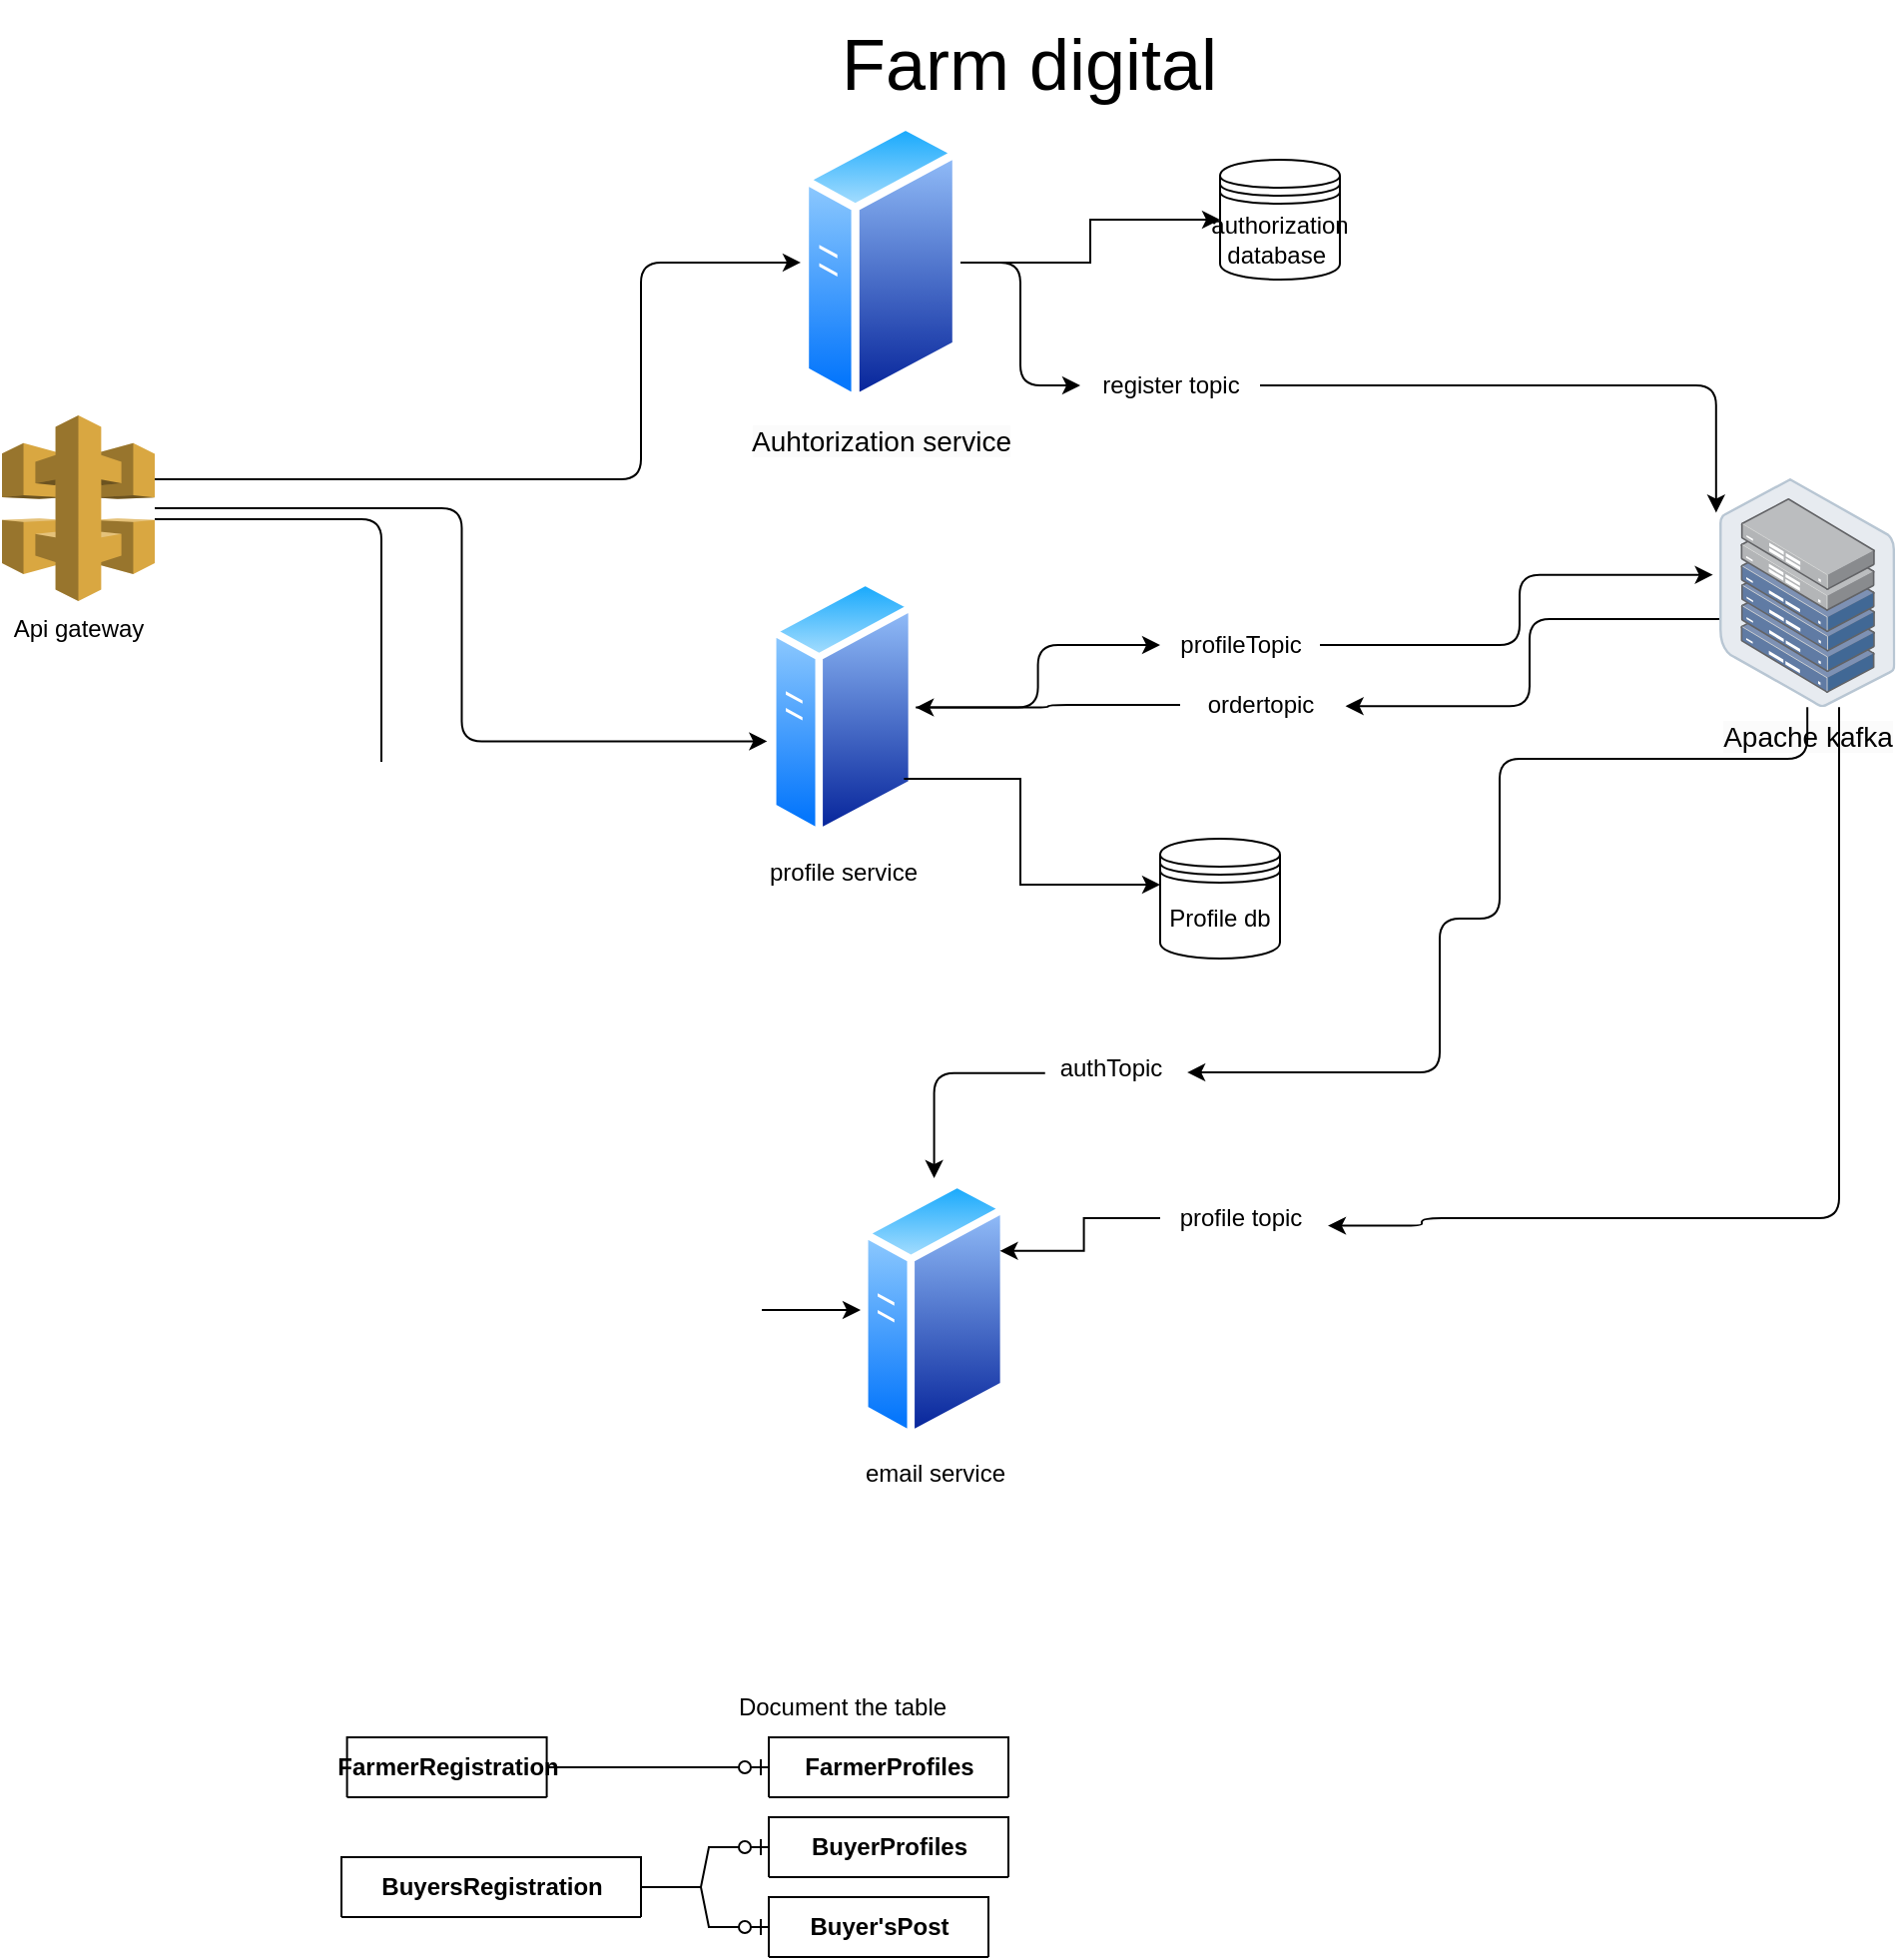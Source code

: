 <mxfile version="22.1.2" type="github">
  <diagram id="C5RBs43oDa-KdzZeNtuy" name="Basic Sysytem design">
    <mxGraphModel dx="1120" dy="1651" grid="1" gridSize="10" guides="1" tooltips="1" connect="1" arrows="1" fold="1" page="1" pageScale="1" pageWidth="827" pageHeight="1169" background="#00000" math="0" shadow="0">
      <root>
        <mxCell id="WIyWlLk6GJQsqaUBKTNV-0" />
        <mxCell id="WIyWlLk6GJQsqaUBKTNV-1" parent="WIyWlLk6GJQsqaUBKTNV-0" />
        <mxCell id="t5rr6aU1e4dXlaeN4tm4-1" value="&lt;font style=&quot;font-size: 36px;&quot;&gt;Farm digital&lt;/font&gt;" style="text;strokeColor=none;align=center;fillColor=none;html=1;verticalAlign=middle;whiteSpace=wrap;rounded=1;" parent="WIyWlLk6GJQsqaUBKTNV-1" vertex="1">
          <mxGeometry x="360" y="-10" width="369" height="63.2" as="geometry" />
        </mxCell>
        <mxCell id="7t_R3RJd9YNLqy_qNhjG-2" value="" style="edgeStyle=orthogonalEdgeStyle;rounded=1;orthogonalLoop=1;jettySize=auto;html=1;" parent="WIyWlLk6GJQsqaUBKTNV-1" source="7t_R3RJd9YNLqy_qNhjG-0" target="7t_R3RJd9YNLqy_qNhjG-9" edge="1">
          <mxGeometry relative="1" as="geometry">
            <mxPoint x="340" y="213.5" as="targetPoint" />
            <Array as="points">
              <mxPoint x="350" y="230" />
            </Array>
          </mxGeometry>
        </mxCell>
        <mxCell id="7t_R3RJd9YNLqy_qNhjG-33" value="" style="edgeStyle=orthogonalEdgeStyle;rounded=1;orthogonalLoop=1;jettySize=auto;html=1;" parent="WIyWlLk6GJQsqaUBKTNV-1" source="7t_R3RJd9YNLqy_qNhjG-0" target="7t_R3RJd9YNLqy_qNhjG-30" edge="1">
          <mxGeometry relative="1" as="geometry">
            <mxPoint x="400" y="490" as="targetPoint" />
            <Array as="points">
              <mxPoint x="220" y="250" />
              <mxPoint x="220" y="466" />
              <mxPoint x="400" y="466" />
              <mxPoint x="400" y="646" />
            </Array>
          </mxGeometry>
        </mxCell>
        <mxCell id="7t_R3RJd9YNLqy_qNhjG-50" value="" style="edgeStyle=orthogonalEdgeStyle;rounded=1;orthogonalLoop=1;jettySize=auto;html=1;entryX=-0.011;entryY=0.629;entryDx=0;entryDy=0;entryPerimeter=0;" parent="WIyWlLk6GJQsqaUBKTNV-1" source="7t_R3RJd9YNLqy_qNhjG-0" target="7t_R3RJd9YNLqy_qNhjG-16" edge="1">
          <mxGeometry relative="1" as="geometry">
            <mxPoint x="246.5" y="244.5" as="targetPoint" />
          </mxGeometry>
        </mxCell>
        <mxCell id="7t_R3RJd9YNLqy_qNhjG-0" value="Api gateway" style="outlineConnect=0;dashed=0;verticalLabelPosition=bottom;verticalAlign=top;align=center;html=1;shape=mxgraph.aws3.api_gateway;fillColor=#D9A741;gradientColor=none;rounded=1;" parent="WIyWlLk6GJQsqaUBKTNV-1" vertex="1">
          <mxGeometry x="30" y="198" width="76.5" height="93" as="geometry" />
        </mxCell>
        <mxCell id="7t_R3RJd9YNLqy_qNhjG-67" value="" style="edgeStyle=orthogonalEdgeStyle;rounded=1;orthogonalLoop=1;jettySize=auto;html=1;entryX=1.035;entryY=0.52;entryDx=0;entryDy=0;entryPerimeter=0;" parent="WIyWlLk6GJQsqaUBKTNV-1" source="7t_R3RJd9YNLqy_qNhjG-7" target="7t_R3RJd9YNLqy_qNhjG-68" edge="1">
          <mxGeometry relative="1" as="geometry">
            <mxPoint x="740" y="340" as="targetPoint" />
            <Array as="points">
              <mxPoint x="795" y="300" />
              <mxPoint x="795" y="344" />
            </Array>
          </mxGeometry>
        </mxCell>
        <mxCell id="7t_R3RJd9YNLqy_qNhjG-7" value="&lt;span style=&quot;color: rgb(0, 0, 0); font-family: Helvetica; font-size: 14px; font-style: normal; font-variant-ligatures: normal; font-variant-caps: normal; font-weight: 400; letter-spacing: normal; orphans: 2; text-align: center; text-indent: 0px; text-transform: none; widows: 2; word-spacing: 0px; -webkit-text-stroke-width: 0px; background-color: rgb(251, 251, 251); text-decoration-thickness: initial; text-decoration-style: initial; text-decoration-color: initial; float: none; display: inline !important;&quot;&gt;Apache kafka&lt;/span&gt;" style="image;points=[];aspect=fixed;html=1;align=center;shadow=0;dashed=0;image=img/lib/allied_telesis/storage/Datacenter_Server_Half_Rack_ToR.svg;rounded=1;" parent="WIyWlLk6GJQsqaUBKTNV-1" vertex="1">
          <mxGeometry x="890" y="229.5" width="88.2" height="114.6" as="geometry" />
        </mxCell>
        <mxCell id="7t_R3RJd9YNLqy_qNhjG-37" value="" style="edgeStyle=orthogonalEdgeStyle;rounded=1;orthogonalLoop=1;jettySize=auto;html=1;" parent="WIyWlLk6GJQsqaUBKTNV-1" source="7t_R3RJd9YNLqy_qNhjG-9" target="7t_R3RJd9YNLqy_qNhjG-22" edge="1">
          <mxGeometry relative="1" as="geometry" />
        </mxCell>
        <mxCell id="eq6KfslQI2qvmDDUqcne-11" value="" style="edgeStyle=orthogonalEdgeStyle;rounded=0;orthogonalLoop=1;jettySize=auto;html=1;" parent="WIyWlLk6GJQsqaUBKTNV-1" source="7t_R3RJd9YNLqy_qNhjG-9" target="eq6KfslQI2qvmDDUqcne-10" edge="1">
          <mxGeometry relative="1" as="geometry" />
        </mxCell>
        <mxCell id="7t_R3RJd9YNLqy_qNhjG-9" value="&lt;span style=&quot;font-size: 14px; background-color: rgb(251, 251, 251);&quot;&gt;Auhtorization service&lt;/span&gt;" style="image;aspect=fixed;perimeter=ellipsePerimeter;html=1;align=center;shadow=0;dashed=0;spacingTop=3;image=img/lib/active_directory/generic_server.svg;rounded=1;" parent="WIyWlLk6GJQsqaUBKTNV-1" vertex="1">
          <mxGeometry x="430" y="50.0" width="80" height="142.85" as="geometry" />
        </mxCell>
        <mxCell id="7t_R3RJd9YNLqy_qNhjG-54" value="" style="edgeStyle=orthogonalEdgeStyle;rounded=1;orthogonalLoop=1;jettySize=auto;html=1;" parent="WIyWlLk6GJQsqaUBKTNV-1" source="7t_R3RJd9YNLqy_qNhjG-16" target="7t_R3RJd9YNLqy_qNhjG-53" edge="1">
          <mxGeometry relative="1" as="geometry" />
        </mxCell>
        <mxCell id="7t_R3RJd9YNLqy_qNhjG-16" value="profile service" style="image;aspect=fixed;perimeter=ellipsePerimeter;html=1;align=center;shadow=0;dashed=0;spacingTop=3;image=img/lib/active_directory/generic_server.svg;rounded=1;" parent="WIyWlLk6GJQsqaUBKTNV-1" vertex="1">
          <mxGeometry x="414" y="278.57" width="73.6" height="131.43" as="geometry" />
        </mxCell>
        <mxCell id="7t_R3RJd9YNLqy_qNhjG-51" value="" style="edgeStyle=orthogonalEdgeStyle;rounded=1;orthogonalLoop=1;jettySize=auto;html=1;entryX=-0.018;entryY=0.15;entryDx=0;entryDy=0;entryPerimeter=0;" parent="WIyWlLk6GJQsqaUBKTNV-1" source="7t_R3RJd9YNLqy_qNhjG-22" target="7t_R3RJd9YNLqy_qNhjG-7" edge="1">
          <mxGeometry relative="1" as="geometry">
            <mxPoint x="820" y="175" as="targetPoint" />
          </mxGeometry>
        </mxCell>
        <mxCell id="7t_R3RJd9YNLqy_qNhjG-22" value="register topic" style="text;html=1;align=center;verticalAlign=middle;resizable=0;points=[];autosize=1;strokeColor=none;fillColor=none;rounded=1;" parent="WIyWlLk6GJQsqaUBKTNV-1" vertex="1">
          <mxGeometry x="570" y="168" width="90" height="30" as="geometry" />
        </mxCell>
        <mxCell id="7t_R3RJd9YNLqy_qNhjG-40" value="" style="edgeStyle=orthogonalEdgeStyle;rounded=1;orthogonalLoop=1;jettySize=auto;html=1;exitX=0.034;exitY=0.58;exitDx=0;exitDy=0;exitPerimeter=0;" parent="WIyWlLk6GJQsqaUBKTNV-1" source="eq6KfslQI2qvmDDUqcne-3" target="7t_R3RJd9YNLqy_qNhjG-30" edge="1">
          <mxGeometry relative="1" as="geometry">
            <mxPoint x="680" y="458.8" as="sourcePoint" />
          </mxGeometry>
        </mxCell>
        <mxCell id="7t_R3RJd9YNLqy_qNhjG-30" value="email service" style="image;aspect=fixed;perimeter=ellipsePerimeter;html=1;align=center;shadow=0;dashed=0;spacingTop=3;image=img/lib/active_directory/generic_server.svg;rounded=1;" parent="WIyWlLk6GJQsqaUBKTNV-1" vertex="1">
          <mxGeometry x="460" y="580" width="73.6" height="131.43" as="geometry" />
        </mxCell>
        <mxCell id="7t_R3RJd9YNLqy_qNhjG-41" value="" style="edgeStyle=orthogonalEdgeStyle;rounded=1;orthogonalLoop=1;jettySize=auto;html=1;entryX=1.051;entryY=0.567;entryDx=0;entryDy=0;entryPerimeter=0;" parent="WIyWlLk6GJQsqaUBKTNV-1" source="7t_R3RJd9YNLqy_qNhjG-7" target="eq6KfslQI2qvmDDUqcne-3" edge="1">
          <mxGeometry relative="1" as="geometry">
            <mxPoint x="750" y="490" as="targetPoint" />
            <Array as="points">
              <mxPoint x="780" y="370" />
              <mxPoint x="780" y="450" />
              <mxPoint x="750" y="450" />
              <mxPoint x="750" y="527" />
            </Array>
            <mxPoint x="660" y="328" as="sourcePoint" />
          </mxGeometry>
        </mxCell>
        <mxCell id="7t_R3RJd9YNLqy_qNhjG-55" value="" style="edgeStyle=orthogonalEdgeStyle;rounded=1;orthogonalLoop=1;jettySize=auto;html=1;entryX=-0.036;entryY=0.422;entryDx=0;entryDy=0;entryPerimeter=0;" parent="WIyWlLk6GJQsqaUBKTNV-1" source="7t_R3RJd9YNLqy_qNhjG-53" target="7t_R3RJd9YNLqy_qNhjG-7" edge="1">
          <mxGeometry relative="1" as="geometry">
            <mxPoint x="770" y="313" as="targetPoint" />
          </mxGeometry>
        </mxCell>
        <mxCell id="7t_R3RJd9YNLqy_qNhjG-53" value="profileTopic" style="text;html=1;align=center;verticalAlign=middle;resizable=0;points=[];autosize=1;strokeColor=none;fillColor=none;" parent="WIyWlLk6GJQsqaUBKTNV-1" vertex="1">
          <mxGeometry x="610" y="298" width="80" height="30" as="geometry" />
        </mxCell>
        <mxCell id="7t_R3RJd9YNLqy_qNhjG-69" value="" style="edgeStyle=orthogonalEdgeStyle;rounded=1;orthogonalLoop=1;jettySize=auto;html=1;" parent="WIyWlLk6GJQsqaUBKTNV-1" source="7t_R3RJd9YNLqy_qNhjG-68" target="7t_R3RJd9YNLqy_qNhjG-16" edge="1">
          <mxGeometry relative="1" as="geometry" />
        </mxCell>
        <mxCell id="7t_R3RJd9YNLqy_qNhjG-68" value="ordertopic" style="text;html=1;align=center;verticalAlign=middle;resizable=0;points=[];autosize=1;strokeColor=none;fillColor=none;" parent="WIyWlLk6GJQsqaUBKTNV-1" vertex="1">
          <mxGeometry x="620" y="328" width="80" height="30" as="geometry" />
        </mxCell>
        <mxCell id="eq6KfslQI2qvmDDUqcne-3" value="authTopic" style="text;html=1;align=center;verticalAlign=middle;resizable=0;points=[];autosize=1;strokeColor=none;fillColor=none;" parent="WIyWlLk6GJQsqaUBKTNV-1" vertex="1">
          <mxGeometry x="550" y="510" width="70" height="30" as="geometry" />
        </mxCell>
        <mxCell id="eq6KfslQI2qvmDDUqcne-8" value="" style="edgeStyle=orthogonalEdgeStyle;orthogonalLoop=1;jettySize=auto;html=1;rounded=1;entryX=1.05;entryY=0.627;entryDx=0;entryDy=0;entryPerimeter=0;" parent="WIyWlLk6GJQsqaUBKTNV-1" source="7t_R3RJd9YNLqy_qNhjG-7" target="eq6KfslQI2qvmDDUqcne-7" edge="1">
          <mxGeometry relative="1" as="geometry">
            <mxPoint x="730" y="602" as="targetPoint" />
            <mxPoint x="950" y="358.0" as="sourcePoint" />
            <Array as="points">
              <mxPoint x="950" y="600" />
              <mxPoint x="741" y="600" />
              <mxPoint x="741" y="604" />
            </Array>
          </mxGeometry>
        </mxCell>
        <mxCell id="eq6KfslQI2qvmDDUqcne-9" value="" style="edgeStyle=orthogonalEdgeStyle;rounded=0;orthogonalLoop=1;jettySize=auto;html=1;entryX=1;entryY=0.25;entryDx=0;entryDy=0;" parent="WIyWlLk6GJQsqaUBKTNV-1" source="eq6KfslQI2qvmDDUqcne-7" target="7t_R3RJd9YNLqy_qNhjG-30" edge="1">
          <mxGeometry relative="1" as="geometry">
            <mxPoint x="590" y="603" as="targetPoint" />
          </mxGeometry>
        </mxCell>
        <mxCell id="eq6KfslQI2qvmDDUqcne-7" value="profile topic" style="text;html=1;align=center;verticalAlign=middle;resizable=0;points=[];autosize=1;strokeColor=none;fillColor=none;" parent="WIyWlLk6GJQsqaUBKTNV-1" vertex="1">
          <mxGeometry x="610" y="585" width="80" height="30" as="geometry" />
        </mxCell>
        <mxCell id="eq6KfslQI2qvmDDUqcne-10" value="authorization database&amp;nbsp;" style="shape=datastore;whiteSpace=wrap;html=1;" parent="WIyWlLk6GJQsqaUBKTNV-1" vertex="1">
          <mxGeometry x="640" y="70" width="60" height="60" as="geometry" />
        </mxCell>
        <mxCell id="eq6KfslQI2qvmDDUqcne-15" value="" style="edgeStyle=orthogonalEdgeStyle;rounded=0;orthogonalLoop=1;jettySize=auto;html=1;" parent="WIyWlLk6GJQsqaUBKTNV-1" source="7t_R3RJd9YNLqy_qNhjG-16" target="eq6KfslQI2qvmDDUqcne-13" edge="1">
          <mxGeometry relative="1" as="geometry">
            <Array as="points">
              <mxPoint x="540" y="380" />
              <mxPoint x="540" y="433" />
            </Array>
          </mxGeometry>
        </mxCell>
        <mxCell id="eq6KfslQI2qvmDDUqcne-13" value="Profile db" style="shape=datastore;whiteSpace=wrap;html=1;" parent="WIyWlLk6GJQsqaUBKTNV-1" vertex="1">
          <mxGeometry x="610" y="410" width="60" height="60" as="geometry" />
        </mxCell>
        <mxCell id="O8MExDQW__-5pRCg3BlV-0" value="Document the table" style="text;html=1;strokeColor=none;fillColor=none;align=center;verticalAlign=middle;whiteSpace=wrap;rounded=0;" vertex="1" parent="WIyWlLk6GJQsqaUBKTNV-1">
          <mxGeometry x="302.8" y="830" width="296" height="30" as="geometry" />
        </mxCell>
        <mxCell id="O8MExDQW__-5pRCg3BlV-5" value="FarmerRegistration" style="shape=table;startSize=30;container=1;collapsible=1;childLayout=tableLayout;fixedRows=1;rowLines=0;fontStyle=1;align=center;resizeLast=1;html=1;" vertex="1" collapsed="1" parent="WIyWlLk6GJQsqaUBKTNV-1">
          <mxGeometry x="202.8" y="860" width="100" height="30" as="geometry">
            <mxRectangle x="50" y="890" width="180" height="200" as="alternateBounds" />
          </mxGeometry>
        </mxCell>
        <mxCell id="O8MExDQW__-5pRCg3BlV-6" value="" style="shape=tableRow;horizontal=0;startSize=0;swimlaneHead=0;swimlaneBody=0;fillColor=none;collapsible=0;dropTarget=0;points=[[0,0.5],[1,0.5]];portConstraint=eastwest;top=0;left=0;right=0;bottom=1;" vertex="1" parent="O8MExDQW__-5pRCg3BlV-5">
          <mxGeometry y="30" width="180" height="30" as="geometry" />
        </mxCell>
        <mxCell id="O8MExDQW__-5pRCg3BlV-7" value="PK" style="shape=partialRectangle;connectable=0;fillColor=none;top=0;left=0;bottom=0;right=0;fontStyle=1;overflow=hidden;whiteSpace=wrap;html=1;" vertex="1" parent="O8MExDQW__-5pRCg3BlV-6">
          <mxGeometry width="30" height="30" as="geometry">
            <mxRectangle width="30" height="30" as="alternateBounds" />
          </mxGeometry>
        </mxCell>
        <mxCell id="O8MExDQW__-5pRCg3BlV-8" value="FarmerId" style="shape=partialRectangle;connectable=0;fillColor=none;top=0;left=0;bottom=0;right=0;align=left;spacingLeft=6;fontStyle=5;overflow=hidden;whiteSpace=wrap;html=1;" vertex="1" parent="O8MExDQW__-5pRCg3BlV-6">
          <mxGeometry x="30" width="150" height="30" as="geometry">
            <mxRectangle width="150" height="30" as="alternateBounds" />
          </mxGeometry>
        </mxCell>
        <mxCell id="O8MExDQW__-5pRCg3BlV-9" value="" style="shape=tableRow;horizontal=0;startSize=0;swimlaneHead=0;swimlaneBody=0;fillColor=none;collapsible=0;dropTarget=0;points=[[0,0.5],[1,0.5]];portConstraint=eastwest;top=0;left=0;right=0;bottom=0;" vertex="1" parent="O8MExDQW__-5pRCg3BlV-5">
          <mxGeometry y="60" width="180" height="30" as="geometry" />
        </mxCell>
        <mxCell id="O8MExDQW__-5pRCg3BlV-10" value="" style="shape=partialRectangle;connectable=0;fillColor=none;top=0;left=0;bottom=0;right=0;editable=1;overflow=hidden;whiteSpace=wrap;html=1;" vertex="1" parent="O8MExDQW__-5pRCg3BlV-9">
          <mxGeometry width="30" height="30" as="geometry">
            <mxRectangle width="30" height="30" as="alternateBounds" />
          </mxGeometry>
        </mxCell>
        <mxCell id="O8MExDQW__-5pRCg3BlV-11" value="User Name" style="shape=partialRectangle;connectable=0;fillColor=none;top=0;left=0;bottom=0;right=0;align=left;spacingLeft=6;overflow=hidden;whiteSpace=wrap;html=1;" vertex="1" parent="O8MExDQW__-5pRCg3BlV-9">
          <mxGeometry x="30" width="150" height="30" as="geometry">
            <mxRectangle width="150" height="30" as="alternateBounds" />
          </mxGeometry>
        </mxCell>
        <mxCell id="O8MExDQW__-5pRCg3BlV-12" value="" style="shape=tableRow;horizontal=0;startSize=0;swimlaneHead=0;swimlaneBody=0;fillColor=none;collapsible=0;dropTarget=0;points=[[0,0.5],[1,0.5]];portConstraint=eastwest;top=0;left=0;right=0;bottom=0;" vertex="1" parent="O8MExDQW__-5pRCg3BlV-5">
          <mxGeometry y="90" width="180" height="30" as="geometry" />
        </mxCell>
        <mxCell id="O8MExDQW__-5pRCg3BlV-13" value="" style="shape=partialRectangle;connectable=0;fillColor=none;top=0;left=0;bottom=0;right=0;editable=1;overflow=hidden;whiteSpace=wrap;html=1;" vertex="1" parent="O8MExDQW__-5pRCg3BlV-12">
          <mxGeometry width="30" height="30" as="geometry">
            <mxRectangle width="30" height="30" as="alternateBounds" />
          </mxGeometry>
        </mxCell>
        <mxCell id="O8MExDQW__-5pRCg3BlV-14" value="Email" style="shape=partialRectangle;connectable=0;fillColor=none;top=0;left=0;bottom=0;right=0;align=left;spacingLeft=6;overflow=hidden;whiteSpace=wrap;html=1;" vertex="1" parent="O8MExDQW__-5pRCg3BlV-12">
          <mxGeometry x="30" width="150" height="30" as="geometry">
            <mxRectangle width="150" height="30" as="alternateBounds" />
          </mxGeometry>
        </mxCell>
        <mxCell id="O8MExDQW__-5pRCg3BlV-85" value="" style="shape=tableRow;horizontal=0;startSize=0;swimlaneHead=0;swimlaneBody=0;fillColor=none;collapsible=0;dropTarget=0;points=[[0,0.5],[1,0.5]];portConstraint=eastwest;top=0;left=0;right=0;bottom=0;" vertex="1" parent="O8MExDQW__-5pRCg3BlV-5">
          <mxGeometry y="120" width="180" height="30" as="geometry" />
        </mxCell>
        <mxCell id="O8MExDQW__-5pRCg3BlV-86" value="" style="shape=partialRectangle;connectable=0;fillColor=none;top=0;left=0;bottom=0;right=0;editable=1;overflow=hidden;" vertex="1" parent="O8MExDQW__-5pRCg3BlV-85">
          <mxGeometry width="30" height="30" as="geometry">
            <mxRectangle width="30" height="30" as="alternateBounds" />
          </mxGeometry>
        </mxCell>
        <mxCell id="O8MExDQW__-5pRCg3BlV-87" value="Phone Number" style="shape=partialRectangle;connectable=0;fillColor=none;top=0;left=0;bottom=0;right=0;align=left;spacingLeft=6;overflow=hidden;" vertex="1" parent="O8MExDQW__-5pRCg3BlV-85">
          <mxGeometry x="30" width="150" height="30" as="geometry">
            <mxRectangle width="150" height="30" as="alternateBounds" />
          </mxGeometry>
        </mxCell>
        <mxCell id="O8MExDQW__-5pRCg3BlV-19" value="" style="shape=tableRow;horizontal=0;startSize=0;swimlaneHead=0;swimlaneBody=0;fillColor=none;collapsible=0;dropTarget=0;points=[[0,0.5],[1,0.5]];portConstraint=eastwest;top=0;left=0;right=0;bottom=0;" vertex="1" parent="O8MExDQW__-5pRCg3BlV-5">
          <mxGeometry y="150" width="180" height="20" as="geometry" />
        </mxCell>
        <mxCell id="O8MExDQW__-5pRCg3BlV-20" value="" style="shape=partialRectangle;connectable=0;fillColor=none;top=0;left=0;bottom=0;right=0;editable=1;overflow=hidden;" vertex="1" parent="O8MExDQW__-5pRCg3BlV-19">
          <mxGeometry width="30" height="20" as="geometry">
            <mxRectangle width="30" height="20" as="alternateBounds" />
          </mxGeometry>
        </mxCell>
        <mxCell id="O8MExDQW__-5pRCg3BlV-21" value="Verified" style="shape=partialRectangle;connectable=0;fillColor=none;top=0;left=0;bottom=0;right=0;align=left;spacingLeft=6;overflow=hidden;" vertex="1" parent="O8MExDQW__-5pRCg3BlV-19">
          <mxGeometry x="30" width="150" height="20" as="geometry">
            <mxRectangle width="150" height="20" as="alternateBounds" />
          </mxGeometry>
        </mxCell>
        <mxCell id="O8MExDQW__-5pRCg3BlV-15" value="" style="shape=tableRow;horizontal=0;startSize=0;swimlaneHead=0;swimlaneBody=0;fillColor=none;collapsible=0;dropTarget=0;points=[[0,0.5],[1,0.5]];portConstraint=eastwest;top=0;left=0;right=0;bottom=0;" vertex="1" parent="O8MExDQW__-5pRCg3BlV-5">
          <mxGeometry y="170" width="180" height="30" as="geometry" />
        </mxCell>
        <mxCell id="O8MExDQW__-5pRCg3BlV-16" value="" style="shape=partialRectangle;connectable=0;fillColor=none;top=0;left=0;bottom=0;right=0;editable=1;overflow=hidden;whiteSpace=wrap;html=1;" vertex="1" parent="O8MExDQW__-5pRCg3BlV-15">
          <mxGeometry width="30" height="30" as="geometry">
            <mxRectangle width="30" height="30" as="alternateBounds" />
          </mxGeometry>
        </mxCell>
        <mxCell id="O8MExDQW__-5pRCg3BlV-17" value="Password" style="shape=partialRectangle;connectable=0;fillColor=none;top=0;left=0;bottom=0;right=0;align=left;spacingLeft=6;overflow=hidden;whiteSpace=wrap;html=1;" vertex="1" parent="O8MExDQW__-5pRCg3BlV-15">
          <mxGeometry x="30" width="150" height="30" as="geometry">
            <mxRectangle width="150" height="30" as="alternateBounds" />
          </mxGeometry>
        </mxCell>
        <mxCell id="O8MExDQW__-5pRCg3BlV-35" value="FarmerProfiles" style="shape=table;startSize=30;container=1;collapsible=1;childLayout=tableLayout;fixedRows=1;rowLines=0;fontStyle=1;align=center;resizeLast=1;html=1;" vertex="1" collapsed="1" parent="WIyWlLk6GJQsqaUBKTNV-1">
          <mxGeometry x="414" y="860" width="120" height="30" as="geometry">
            <mxRectangle x="414" y="860" width="180" height="300" as="alternateBounds" />
          </mxGeometry>
        </mxCell>
        <mxCell id="O8MExDQW__-5pRCg3BlV-36" value="" style="shape=tableRow;horizontal=0;startSize=0;swimlaneHead=0;swimlaneBody=0;fillColor=none;collapsible=0;dropTarget=0;points=[[0,0.5],[1,0.5]];portConstraint=eastwest;top=0;left=0;right=0;bottom=1;" vertex="1" parent="O8MExDQW__-5pRCg3BlV-35">
          <mxGeometry y="30" width="180" height="30" as="geometry" />
        </mxCell>
        <mxCell id="O8MExDQW__-5pRCg3BlV-37" value="FK" style="shape=partialRectangle;connectable=0;fillColor=none;top=0;left=0;bottom=0;right=0;fontStyle=1;overflow=hidden;whiteSpace=wrap;html=1;" vertex="1" parent="O8MExDQW__-5pRCg3BlV-36">
          <mxGeometry width="30" height="30" as="geometry">
            <mxRectangle width="30" height="30" as="alternateBounds" />
          </mxGeometry>
        </mxCell>
        <mxCell id="O8MExDQW__-5pRCg3BlV-38" value="FarmerId" style="shape=partialRectangle;connectable=0;fillColor=none;top=0;left=0;bottom=0;right=0;align=left;spacingLeft=6;fontStyle=5;overflow=hidden;whiteSpace=wrap;html=1;" vertex="1" parent="O8MExDQW__-5pRCg3BlV-36">
          <mxGeometry x="30" width="150" height="30" as="geometry">
            <mxRectangle width="150" height="30" as="alternateBounds" />
          </mxGeometry>
        </mxCell>
        <mxCell id="O8MExDQW__-5pRCg3BlV-39" value="" style="shape=tableRow;horizontal=0;startSize=0;swimlaneHead=0;swimlaneBody=0;fillColor=none;collapsible=0;dropTarget=0;points=[[0,0.5],[1,0.5]];portConstraint=eastwest;top=0;left=0;right=0;bottom=0;" vertex="1" parent="O8MExDQW__-5pRCg3BlV-35">
          <mxGeometry y="60" width="180" height="30" as="geometry" />
        </mxCell>
        <mxCell id="O8MExDQW__-5pRCg3BlV-40" value="" style="shape=partialRectangle;connectable=0;fillColor=none;top=0;left=0;bottom=0;right=0;editable=1;overflow=hidden;whiteSpace=wrap;html=1;" vertex="1" parent="O8MExDQW__-5pRCg3BlV-39">
          <mxGeometry width="30" height="30" as="geometry">
            <mxRectangle width="30" height="30" as="alternateBounds" />
          </mxGeometry>
        </mxCell>
        <mxCell id="O8MExDQW__-5pRCg3BlV-41" value="Products" style="shape=partialRectangle;connectable=0;fillColor=none;top=0;left=0;bottom=0;right=0;align=left;spacingLeft=6;overflow=hidden;whiteSpace=wrap;html=1;" vertex="1" parent="O8MExDQW__-5pRCg3BlV-39">
          <mxGeometry x="30" width="150" height="30" as="geometry">
            <mxRectangle width="150" height="30" as="alternateBounds" />
          </mxGeometry>
        </mxCell>
        <mxCell id="O8MExDQW__-5pRCg3BlV-42" value="" style="shape=tableRow;horizontal=0;startSize=0;swimlaneHead=0;swimlaneBody=0;fillColor=none;collapsible=0;dropTarget=0;points=[[0,0.5],[1,0.5]];portConstraint=eastwest;top=0;left=0;right=0;bottom=0;" vertex="1" parent="O8MExDQW__-5pRCg3BlV-35">
          <mxGeometry y="90" width="180" height="30" as="geometry" />
        </mxCell>
        <mxCell id="O8MExDQW__-5pRCg3BlV-43" value="" style="shape=partialRectangle;connectable=0;fillColor=none;top=0;left=0;bottom=0;right=0;editable=1;overflow=hidden;whiteSpace=wrap;html=1;" vertex="1" parent="O8MExDQW__-5pRCg3BlV-42">
          <mxGeometry width="30" height="30" as="geometry">
            <mxRectangle width="30" height="30" as="alternateBounds" />
          </mxGeometry>
        </mxCell>
        <mxCell id="O8MExDQW__-5pRCg3BlV-44" value="image url" style="shape=partialRectangle;connectable=0;fillColor=none;top=0;left=0;bottom=0;right=0;align=left;spacingLeft=6;overflow=hidden;whiteSpace=wrap;html=1;" vertex="1" parent="O8MExDQW__-5pRCg3BlV-42">
          <mxGeometry x="30" width="150" height="30" as="geometry">
            <mxRectangle width="150" height="30" as="alternateBounds" />
          </mxGeometry>
        </mxCell>
        <mxCell id="O8MExDQW__-5pRCg3BlV-45" value="" style="shape=tableRow;horizontal=0;startSize=0;swimlaneHead=0;swimlaneBody=0;fillColor=none;collapsible=0;dropTarget=0;points=[[0,0.5],[1,0.5]];portConstraint=eastwest;top=0;left=0;right=0;bottom=0;" vertex="1" parent="O8MExDQW__-5pRCg3BlV-35">
          <mxGeometry y="120" width="180" height="30" as="geometry" />
        </mxCell>
        <mxCell id="O8MExDQW__-5pRCg3BlV-46" value="" style="shape=partialRectangle;connectable=0;fillColor=none;top=0;left=0;bottom=0;right=0;editable=1;overflow=hidden;whiteSpace=wrap;html=1;" vertex="1" parent="O8MExDQW__-5pRCg3BlV-45">
          <mxGeometry width="30" height="30" as="geometry">
            <mxRectangle width="30" height="30" as="alternateBounds" />
          </mxGeometry>
        </mxCell>
        <mxCell id="O8MExDQW__-5pRCg3BlV-47" value="Farm Size" style="shape=partialRectangle;connectable=0;fillColor=none;top=0;left=0;bottom=0;right=0;align=left;spacingLeft=6;overflow=hidden;whiteSpace=wrap;html=1;" vertex="1" parent="O8MExDQW__-5pRCg3BlV-45">
          <mxGeometry x="30" width="150" height="30" as="geometry">
            <mxRectangle width="150" height="30" as="alternateBounds" />
          </mxGeometry>
        </mxCell>
        <mxCell id="O8MExDQW__-5pRCg3BlV-62" value="" style="shape=tableRow;horizontal=0;startSize=0;swimlaneHead=0;swimlaneBody=0;fillColor=none;collapsible=0;dropTarget=0;points=[[0,0.5],[1,0.5]];portConstraint=eastwest;top=0;left=0;right=0;bottom=0;" vertex="1" parent="O8MExDQW__-5pRCg3BlV-35">
          <mxGeometry y="150" width="180" height="30" as="geometry" />
        </mxCell>
        <mxCell id="O8MExDQW__-5pRCg3BlV-63" value="" style="shape=partialRectangle;connectable=0;fillColor=none;top=0;left=0;bottom=0;right=0;editable=1;overflow=hidden;" vertex="1" parent="O8MExDQW__-5pRCg3BlV-62">
          <mxGeometry width="30" height="30" as="geometry">
            <mxRectangle width="30" height="30" as="alternateBounds" />
          </mxGeometry>
        </mxCell>
        <mxCell id="O8MExDQW__-5pRCg3BlV-64" value="Status" style="shape=partialRectangle;connectable=0;fillColor=none;top=0;left=0;bottom=0;right=0;align=left;spacingLeft=6;overflow=hidden;" vertex="1" parent="O8MExDQW__-5pRCg3BlV-62">
          <mxGeometry x="30" width="150" height="30" as="geometry">
            <mxRectangle width="150" height="30" as="alternateBounds" />
          </mxGeometry>
        </mxCell>
        <mxCell id="O8MExDQW__-5pRCg3BlV-65" value="" style="shape=tableRow;horizontal=0;startSize=0;swimlaneHead=0;swimlaneBody=0;fillColor=none;collapsible=0;dropTarget=0;points=[[0,0.5],[1,0.5]];portConstraint=eastwest;top=0;left=0;right=0;bottom=0;" vertex="1" parent="O8MExDQW__-5pRCg3BlV-35">
          <mxGeometry y="180" width="180" height="30" as="geometry" />
        </mxCell>
        <mxCell id="O8MExDQW__-5pRCg3BlV-66" value="" style="shape=partialRectangle;connectable=0;fillColor=none;top=0;left=0;bottom=0;right=0;editable=1;overflow=hidden;" vertex="1" parent="O8MExDQW__-5pRCg3BlV-65">
          <mxGeometry width="30" height="30" as="geometry">
            <mxRectangle width="30" height="30" as="alternateBounds" />
          </mxGeometry>
        </mxCell>
        <mxCell id="O8MExDQW__-5pRCg3BlV-67" value="Last Seen" style="shape=partialRectangle;connectable=0;fillColor=none;top=0;left=0;bottom=0;right=0;align=left;spacingLeft=6;overflow=hidden;" vertex="1" parent="O8MExDQW__-5pRCg3BlV-65">
          <mxGeometry x="30" width="150" height="30" as="geometry">
            <mxRectangle width="150" height="30" as="alternateBounds" />
          </mxGeometry>
        </mxCell>
        <mxCell id="O8MExDQW__-5pRCg3BlV-69" value="" style="shape=tableRow;horizontal=0;startSize=0;swimlaneHead=0;swimlaneBody=0;fillColor=none;collapsible=0;dropTarget=0;points=[[0,0.5],[1,0.5]];portConstraint=eastwest;top=0;left=0;right=0;bottom=0;" vertex="1" parent="O8MExDQW__-5pRCg3BlV-35">
          <mxGeometry y="210" width="180" height="30" as="geometry" />
        </mxCell>
        <mxCell id="O8MExDQW__-5pRCg3BlV-70" value="" style="shape=partialRectangle;connectable=0;fillColor=none;top=0;left=0;bottom=0;right=0;editable=1;overflow=hidden;" vertex="1" parent="O8MExDQW__-5pRCg3BlV-69">
          <mxGeometry width="30" height="30" as="geometry">
            <mxRectangle width="30" height="30" as="alternateBounds" />
          </mxGeometry>
        </mxCell>
        <mxCell id="O8MExDQW__-5pRCg3BlV-71" value="Rating" style="shape=partialRectangle;connectable=0;fillColor=none;top=0;left=0;bottom=0;right=0;align=left;spacingLeft=6;overflow=hidden;" vertex="1" parent="O8MExDQW__-5pRCg3BlV-69">
          <mxGeometry x="30" width="150" height="30" as="geometry">
            <mxRectangle width="150" height="30" as="alternateBounds" />
          </mxGeometry>
        </mxCell>
        <mxCell id="O8MExDQW__-5pRCg3BlV-73" value="" style="shape=tableRow;horizontal=0;startSize=0;swimlaneHead=0;swimlaneBody=0;fillColor=none;collapsible=0;dropTarget=0;points=[[0,0.5],[1,0.5]];portConstraint=eastwest;top=0;left=0;right=0;bottom=0;" vertex="1" parent="O8MExDQW__-5pRCg3BlV-35">
          <mxGeometry y="240" width="180" height="30" as="geometry" />
        </mxCell>
        <mxCell id="O8MExDQW__-5pRCg3BlV-74" value="" style="shape=partialRectangle;connectable=0;fillColor=none;top=0;left=0;bottom=0;right=0;editable=1;overflow=hidden;" vertex="1" parent="O8MExDQW__-5pRCg3BlV-73">
          <mxGeometry width="30" height="30" as="geometry">
            <mxRectangle width="30" height="30" as="alternateBounds" />
          </mxGeometry>
        </mxCell>
        <mxCell id="O8MExDQW__-5pRCg3BlV-75" value="name" style="shape=partialRectangle;connectable=0;fillColor=none;top=0;left=0;bottom=0;right=0;align=left;spacingLeft=6;overflow=hidden;" vertex="1" parent="O8MExDQW__-5pRCg3BlV-73">
          <mxGeometry x="30" width="150" height="30" as="geometry">
            <mxRectangle width="150" height="30" as="alternateBounds" />
          </mxGeometry>
        </mxCell>
        <mxCell id="O8MExDQW__-5pRCg3BlV-77" value="" style="shape=tableRow;horizontal=0;startSize=0;swimlaneHead=0;swimlaneBody=0;fillColor=none;collapsible=0;dropTarget=0;points=[[0,0.5],[1,0.5]];portConstraint=eastwest;top=0;left=0;right=0;bottom=0;" vertex="1" parent="O8MExDQW__-5pRCg3BlV-35">
          <mxGeometry y="270" width="180" height="30" as="geometry" />
        </mxCell>
        <mxCell id="O8MExDQW__-5pRCg3BlV-78" value="" style="shape=partialRectangle;connectable=0;fillColor=none;top=0;left=0;bottom=0;right=0;editable=1;overflow=hidden;" vertex="1" parent="O8MExDQW__-5pRCg3BlV-77">
          <mxGeometry width="30" height="30" as="geometry">
            <mxRectangle width="30" height="30" as="alternateBounds" />
          </mxGeometry>
        </mxCell>
        <mxCell id="O8MExDQW__-5pRCg3BlV-79" value="County" style="shape=partialRectangle;connectable=0;fillColor=none;top=0;left=0;bottom=0;right=0;align=left;spacingLeft=6;overflow=hidden;" vertex="1" parent="O8MExDQW__-5pRCg3BlV-77">
          <mxGeometry x="30" width="150" height="30" as="geometry">
            <mxRectangle width="150" height="30" as="alternateBounds" />
          </mxGeometry>
        </mxCell>
        <mxCell id="O8MExDQW__-5pRCg3BlV-88" value="BuyersRegistration" style="shape=table;startSize=30;container=1;collapsible=1;childLayout=tableLayout;fixedRows=1;rowLines=0;fontStyle=1;align=center;resizeLast=1;html=1;" vertex="1" collapsed="1" parent="WIyWlLk6GJQsqaUBKTNV-1">
          <mxGeometry x="200" y="920" width="150" height="30" as="geometry">
            <mxRectangle x="60" y="1290" width="187" height="190" as="alternateBounds" />
          </mxGeometry>
        </mxCell>
        <mxCell id="O8MExDQW__-5pRCg3BlV-89" value="" style="shape=tableRow;horizontal=0;startSize=0;swimlaneHead=0;swimlaneBody=0;fillColor=none;collapsible=0;dropTarget=0;points=[[0,0.5],[1,0.5]];portConstraint=eastwest;top=0;left=0;right=0;bottom=1;" vertex="1" parent="O8MExDQW__-5pRCg3BlV-88">
          <mxGeometry y="30" width="187" height="30" as="geometry" />
        </mxCell>
        <mxCell id="O8MExDQW__-5pRCg3BlV-90" value="PK" style="shape=partialRectangle;connectable=0;fillColor=none;top=0;left=0;bottom=0;right=0;fontStyle=1;overflow=hidden;whiteSpace=wrap;html=1;" vertex="1" parent="O8MExDQW__-5pRCg3BlV-89">
          <mxGeometry width="30" height="30" as="geometry">
            <mxRectangle width="30" height="30" as="alternateBounds" />
          </mxGeometry>
        </mxCell>
        <mxCell id="O8MExDQW__-5pRCg3BlV-91" value="BuyerId" style="shape=partialRectangle;connectable=0;fillColor=none;top=0;left=0;bottom=0;right=0;align=left;spacingLeft=6;fontStyle=5;overflow=hidden;whiteSpace=wrap;html=1;" vertex="1" parent="O8MExDQW__-5pRCg3BlV-89">
          <mxGeometry x="30" width="157" height="30" as="geometry">
            <mxRectangle width="157" height="30" as="alternateBounds" />
          </mxGeometry>
        </mxCell>
        <mxCell id="O8MExDQW__-5pRCg3BlV-92" value="" style="shape=tableRow;horizontal=0;startSize=0;swimlaneHead=0;swimlaneBody=0;fillColor=none;collapsible=0;dropTarget=0;points=[[0,0.5],[1,0.5]];portConstraint=eastwest;top=0;left=0;right=0;bottom=0;" vertex="1" parent="O8MExDQW__-5pRCg3BlV-88">
          <mxGeometry y="60" width="187" height="30" as="geometry" />
        </mxCell>
        <mxCell id="O8MExDQW__-5pRCg3BlV-93" value="" style="shape=partialRectangle;connectable=0;fillColor=none;top=0;left=0;bottom=0;right=0;editable=1;overflow=hidden;whiteSpace=wrap;html=1;" vertex="1" parent="O8MExDQW__-5pRCg3BlV-92">
          <mxGeometry width="30" height="30" as="geometry">
            <mxRectangle width="30" height="30" as="alternateBounds" />
          </mxGeometry>
        </mxCell>
        <mxCell id="O8MExDQW__-5pRCg3BlV-94" value="Emial " style="shape=partialRectangle;connectable=0;fillColor=none;top=0;left=0;bottom=0;right=0;align=left;spacingLeft=6;overflow=hidden;whiteSpace=wrap;html=1;" vertex="1" parent="O8MExDQW__-5pRCg3BlV-92">
          <mxGeometry x="30" width="157" height="30" as="geometry">
            <mxRectangle width="157" height="30" as="alternateBounds" />
          </mxGeometry>
        </mxCell>
        <mxCell id="O8MExDQW__-5pRCg3BlV-95" value="" style="shape=tableRow;horizontal=0;startSize=0;swimlaneHead=0;swimlaneBody=0;fillColor=none;collapsible=0;dropTarget=0;points=[[0,0.5],[1,0.5]];portConstraint=eastwest;top=0;left=0;right=0;bottom=0;" vertex="1" parent="O8MExDQW__-5pRCg3BlV-88">
          <mxGeometry y="90" width="187" height="30" as="geometry" />
        </mxCell>
        <mxCell id="O8MExDQW__-5pRCg3BlV-96" value="" style="shape=partialRectangle;connectable=0;fillColor=none;top=0;left=0;bottom=0;right=0;editable=1;overflow=hidden;whiteSpace=wrap;html=1;" vertex="1" parent="O8MExDQW__-5pRCg3BlV-95">
          <mxGeometry width="30" height="30" as="geometry">
            <mxRectangle width="30" height="30" as="alternateBounds" />
          </mxGeometry>
        </mxCell>
        <mxCell id="O8MExDQW__-5pRCg3BlV-97" value="Password" style="shape=partialRectangle;connectable=0;fillColor=none;top=0;left=0;bottom=0;right=0;align=left;spacingLeft=6;overflow=hidden;whiteSpace=wrap;html=1;" vertex="1" parent="O8MExDQW__-5pRCg3BlV-95">
          <mxGeometry x="30" width="157" height="30" as="geometry">
            <mxRectangle width="157" height="30" as="alternateBounds" />
          </mxGeometry>
        </mxCell>
        <mxCell id="O8MExDQW__-5pRCg3BlV-102" value="" style="shape=tableRow;horizontal=0;startSize=0;swimlaneHead=0;swimlaneBody=0;fillColor=none;collapsible=0;dropTarget=0;points=[[0,0.5],[1,0.5]];portConstraint=eastwest;top=0;left=0;right=0;bottom=0;" vertex="1" parent="O8MExDQW__-5pRCg3BlV-88">
          <mxGeometry y="120" width="187" height="40" as="geometry" />
        </mxCell>
        <mxCell id="O8MExDQW__-5pRCg3BlV-103" value="" style="shape=partialRectangle;connectable=0;fillColor=none;top=0;left=0;bottom=0;right=0;editable=1;overflow=hidden;" vertex="1" parent="O8MExDQW__-5pRCg3BlV-102">
          <mxGeometry width="30" height="40" as="geometry">
            <mxRectangle width="30" height="40" as="alternateBounds" />
          </mxGeometry>
        </mxCell>
        <mxCell id="O8MExDQW__-5pRCg3BlV-104" value="" style="shape=partialRectangle;connectable=0;fillColor=none;top=0;left=0;bottom=0;right=0;align=left;spacingLeft=6;overflow=hidden;" vertex="1" parent="O8MExDQW__-5pRCg3BlV-102">
          <mxGeometry x="30" width="157" height="40" as="geometry">
            <mxRectangle width="157" height="40" as="alternateBounds" />
          </mxGeometry>
        </mxCell>
        <mxCell id="O8MExDQW__-5pRCg3BlV-98" value="" style="shape=tableRow;horizontal=0;startSize=0;swimlaneHead=0;swimlaneBody=0;fillColor=none;collapsible=0;dropTarget=0;points=[[0,0.5],[1,0.5]];portConstraint=eastwest;top=0;left=0;right=0;bottom=0;" vertex="1" parent="O8MExDQW__-5pRCg3BlV-88">
          <mxGeometry y="160" width="187" height="30" as="geometry" />
        </mxCell>
        <mxCell id="O8MExDQW__-5pRCg3BlV-99" value="" style="shape=partialRectangle;connectable=0;fillColor=none;top=0;left=0;bottom=0;right=0;editable=1;overflow=hidden;whiteSpace=wrap;html=1;" vertex="1" parent="O8MExDQW__-5pRCg3BlV-98">
          <mxGeometry width="30" height="30" as="geometry">
            <mxRectangle width="30" height="30" as="alternateBounds" />
          </mxGeometry>
        </mxCell>
        <mxCell id="O8MExDQW__-5pRCg3BlV-100" value="Name" style="shape=partialRectangle;connectable=0;fillColor=none;top=0;left=0;bottom=0;right=0;align=left;spacingLeft=6;overflow=hidden;whiteSpace=wrap;html=1;" vertex="1" parent="O8MExDQW__-5pRCg3BlV-98">
          <mxGeometry x="30" width="157" height="30" as="geometry">
            <mxRectangle width="157" height="30" as="alternateBounds" />
          </mxGeometry>
        </mxCell>
        <mxCell id="O8MExDQW__-5pRCg3BlV-105" value="BuyerProfiles" style="shape=table;startSize=30;container=1;collapsible=1;childLayout=tableLayout;fixedRows=1;rowLines=0;fontStyle=1;align=center;resizeLast=1;html=1;" vertex="1" collapsed="1" parent="WIyWlLk6GJQsqaUBKTNV-1">
          <mxGeometry x="414" y="900" width="120" height="30" as="geometry">
            <mxRectangle x="414" y="1200" width="180" height="310" as="alternateBounds" />
          </mxGeometry>
        </mxCell>
        <mxCell id="O8MExDQW__-5pRCg3BlV-106" value="" style="shape=tableRow;horizontal=0;startSize=0;swimlaneHead=0;swimlaneBody=0;fillColor=none;collapsible=0;dropTarget=0;points=[[0,0.5],[1,0.5]];portConstraint=eastwest;top=0;left=0;right=0;bottom=1;" vertex="1" parent="O8MExDQW__-5pRCg3BlV-105">
          <mxGeometry y="30" width="180" height="30" as="geometry" />
        </mxCell>
        <mxCell id="O8MExDQW__-5pRCg3BlV-107" value="FK" style="shape=partialRectangle;connectable=0;fillColor=none;top=0;left=0;bottom=0;right=0;fontStyle=1;overflow=hidden;whiteSpace=wrap;html=1;" vertex="1" parent="O8MExDQW__-5pRCg3BlV-106">
          <mxGeometry width="30" height="30" as="geometry">
            <mxRectangle width="30" height="30" as="alternateBounds" />
          </mxGeometry>
        </mxCell>
        <mxCell id="O8MExDQW__-5pRCg3BlV-108" value="BuyerId" style="shape=partialRectangle;connectable=0;fillColor=none;top=0;left=0;bottom=0;right=0;align=left;spacingLeft=6;fontStyle=5;overflow=hidden;whiteSpace=wrap;html=1;" vertex="1" parent="O8MExDQW__-5pRCg3BlV-106">
          <mxGeometry x="30" width="150" height="30" as="geometry">
            <mxRectangle width="150" height="30" as="alternateBounds" />
          </mxGeometry>
        </mxCell>
        <mxCell id="O8MExDQW__-5pRCg3BlV-109" value="" style="shape=tableRow;horizontal=0;startSize=0;swimlaneHead=0;swimlaneBody=0;fillColor=none;collapsible=0;dropTarget=0;points=[[0,0.5],[1,0.5]];portConstraint=eastwest;top=0;left=0;right=0;bottom=0;" vertex="1" parent="O8MExDQW__-5pRCg3BlV-105">
          <mxGeometry y="60" width="180" height="30" as="geometry" />
        </mxCell>
        <mxCell id="O8MExDQW__-5pRCg3BlV-110" value="" style="shape=partialRectangle;connectable=0;fillColor=none;top=0;left=0;bottom=0;right=0;editable=1;overflow=hidden;whiteSpace=wrap;html=1;" vertex="1" parent="O8MExDQW__-5pRCg3BlV-109">
          <mxGeometry width="30" height="30" as="geometry">
            <mxRectangle width="30" height="30" as="alternateBounds" />
          </mxGeometry>
        </mxCell>
        <mxCell id="O8MExDQW__-5pRCg3BlV-111" value="Products" style="shape=partialRectangle;connectable=0;fillColor=none;top=0;left=0;bottom=0;right=0;align=left;spacingLeft=6;overflow=hidden;whiteSpace=wrap;html=1;" vertex="1" parent="O8MExDQW__-5pRCg3BlV-109">
          <mxGeometry x="30" width="150" height="30" as="geometry">
            <mxRectangle width="150" height="30" as="alternateBounds" />
          </mxGeometry>
        </mxCell>
        <mxCell id="O8MExDQW__-5pRCg3BlV-112" value="" style="shape=tableRow;horizontal=0;startSize=0;swimlaneHead=0;swimlaneBody=0;fillColor=none;collapsible=0;dropTarget=0;points=[[0,0.5],[1,0.5]];portConstraint=eastwest;top=0;left=0;right=0;bottom=0;" vertex="1" parent="O8MExDQW__-5pRCg3BlV-105">
          <mxGeometry y="90" width="180" height="30" as="geometry" />
        </mxCell>
        <mxCell id="O8MExDQW__-5pRCg3BlV-113" value="" style="shape=partialRectangle;connectable=0;fillColor=none;top=0;left=0;bottom=0;right=0;editable=1;overflow=hidden;whiteSpace=wrap;html=1;" vertex="1" parent="O8MExDQW__-5pRCg3BlV-112">
          <mxGeometry width="30" height="30" as="geometry">
            <mxRectangle width="30" height="30" as="alternateBounds" />
          </mxGeometry>
        </mxCell>
        <mxCell id="O8MExDQW__-5pRCg3BlV-114" value="image url" style="shape=partialRectangle;connectable=0;fillColor=none;top=0;left=0;bottom=0;right=0;align=left;spacingLeft=6;overflow=hidden;whiteSpace=wrap;html=1;" vertex="1" parent="O8MExDQW__-5pRCg3BlV-112">
          <mxGeometry x="30" width="150" height="30" as="geometry">
            <mxRectangle width="150" height="30" as="alternateBounds" />
          </mxGeometry>
        </mxCell>
        <mxCell id="O8MExDQW__-5pRCg3BlV-115" value="" style="shape=tableRow;horizontal=0;startSize=0;swimlaneHead=0;swimlaneBody=0;fillColor=none;collapsible=0;dropTarget=0;points=[[0,0.5],[1,0.5]];portConstraint=eastwest;top=0;left=0;right=0;bottom=0;" vertex="1" parent="O8MExDQW__-5pRCg3BlV-105">
          <mxGeometry y="120" width="180" height="40" as="geometry" />
        </mxCell>
        <mxCell id="O8MExDQW__-5pRCg3BlV-116" value="" style="shape=partialRectangle;connectable=0;fillColor=none;top=0;left=0;bottom=0;right=0;editable=1;overflow=hidden;whiteSpace=wrap;html=1;" vertex="1" parent="O8MExDQW__-5pRCg3BlV-115">
          <mxGeometry width="30" height="40" as="geometry">
            <mxRectangle width="30" height="40" as="alternateBounds" />
          </mxGeometry>
        </mxCell>
        <mxCell id="O8MExDQW__-5pRCg3BlV-117" value="Interests" style="shape=partialRectangle;connectable=0;fillColor=none;top=0;left=0;bottom=0;right=0;align=left;spacingLeft=6;overflow=hidden;whiteSpace=wrap;html=1;" vertex="1" parent="O8MExDQW__-5pRCg3BlV-115">
          <mxGeometry x="30" width="150" height="40" as="geometry">
            <mxRectangle width="150" height="40" as="alternateBounds" />
          </mxGeometry>
        </mxCell>
        <mxCell id="O8MExDQW__-5pRCg3BlV-118" value="" style="shape=tableRow;horizontal=0;startSize=0;swimlaneHead=0;swimlaneBody=0;fillColor=none;collapsible=0;dropTarget=0;points=[[0,0.5],[1,0.5]];portConstraint=eastwest;top=0;left=0;right=0;bottom=0;" vertex="1" parent="O8MExDQW__-5pRCg3BlV-105">
          <mxGeometry y="160" width="180" height="30" as="geometry" />
        </mxCell>
        <mxCell id="O8MExDQW__-5pRCg3BlV-119" value="" style="shape=partialRectangle;connectable=0;fillColor=none;top=0;left=0;bottom=0;right=0;editable=1;overflow=hidden;" vertex="1" parent="O8MExDQW__-5pRCg3BlV-118">
          <mxGeometry width="30" height="30" as="geometry">
            <mxRectangle width="30" height="30" as="alternateBounds" />
          </mxGeometry>
        </mxCell>
        <mxCell id="O8MExDQW__-5pRCg3BlV-120" value="Status" style="shape=partialRectangle;connectable=0;fillColor=none;top=0;left=0;bottom=0;right=0;align=left;spacingLeft=6;overflow=hidden;" vertex="1" parent="O8MExDQW__-5pRCg3BlV-118">
          <mxGeometry x="30" width="150" height="30" as="geometry">
            <mxRectangle width="150" height="30" as="alternateBounds" />
          </mxGeometry>
        </mxCell>
        <mxCell id="O8MExDQW__-5pRCg3BlV-121" value="" style="shape=tableRow;horizontal=0;startSize=0;swimlaneHead=0;swimlaneBody=0;fillColor=none;collapsible=0;dropTarget=0;points=[[0,0.5],[1,0.5]];portConstraint=eastwest;top=0;left=0;right=0;bottom=0;" vertex="1" parent="O8MExDQW__-5pRCg3BlV-105">
          <mxGeometry y="190" width="180" height="30" as="geometry" />
        </mxCell>
        <mxCell id="O8MExDQW__-5pRCg3BlV-122" value="" style="shape=partialRectangle;connectable=0;fillColor=none;top=0;left=0;bottom=0;right=0;editable=1;overflow=hidden;" vertex="1" parent="O8MExDQW__-5pRCg3BlV-121">
          <mxGeometry width="30" height="30" as="geometry">
            <mxRectangle width="30" height="30" as="alternateBounds" />
          </mxGeometry>
        </mxCell>
        <mxCell id="O8MExDQW__-5pRCg3BlV-123" value="Last Seen" style="shape=partialRectangle;connectable=0;fillColor=none;top=0;left=0;bottom=0;right=0;align=left;spacingLeft=6;overflow=hidden;" vertex="1" parent="O8MExDQW__-5pRCg3BlV-121">
          <mxGeometry x="30" width="150" height="30" as="geometry">
            <mxRectangle width="150" height="30" as="alternateBounds" />
          </mxGeometry>
        </mxCell>
        <mxCell id="O8MExDQW__-5pRCg3BlV-124" value="" style="shape=tableRow;horizontal=0;startSize=0;swimlaneHead=0;swimlaneBody=0;fillColor=none;collapsible=0;dropTarget=0;points=[[0,0.5],[1,0.5]];portConstraint=eastwest;top=0;left=0;right=0;bottom=0;" vertex="1" parent="O8MExDQW__-5pRCg3BlV-105">
          <mxGeometry y="220" width="180" height="30" as="geometry" />
        </mxCell>
        <mxCell id="O8MExDQW__-5pRCg3BlV-125" value="" style="shape=partialRectangle;connectable=0;fillColor=none;top=0;left=0;bottom=0;right=0;editable=1;overflow=hidden;" vertex="1" parent="O8MExDQW__-5pRCg3BlV-124">
          <mxGeometry width="30" height="30" as="geometry">
            <mxRectangle width="30" height="30" as="alternateBounds" />
          </mxGeometry>
        </mxCell>
        <mxCell id="O8MExDQW__-5pRCg3BlV-126" value="Rating" style="shape=partialRectangle;connectable=0;fillColor=none;top=0;left=0;bottom=0;right=0;align=left;spacingLeft=6;overflow=hidden;" vertex="1" parent="O8MExDQW__-5pRCg3BlV-124">
          <mxGeometry x="30" width="150" height="30" as="geometry">
            <mxRectangle width="150" height="30" as="alternateBounds" />
          </mxGeometry>
        </mxCell>
        <mxCell id="O8MExDQW__-5pRCg3BlV-127" value="" style="shape=tableRow;horizontal=0;startSize=0;swimlaneHead=0;swimlaneBody=0;fillColor=none;collapsible=0;dropTarget=0;points=[[0,0.5],[1,0.5]];portConstraint=eastwest;top=0;left=0;right=0;bottom=0;" vertex="1" parent="O8MExDQW__-5pRCg3BlV-105">
          <mxGeometry y="250" width="180" height="30" as="geometry" />
        </mxCell>
        <mxCell id="O8MExDQW__-5pRCg3BlV-128" value="" style="shape=partialRectangle;connectable=0;fillColor=none;top=0;left=0;bottom=0;right=0;editable=1;overflow=hidden;" vertex="1" parent="O8MExDQW__-5pRCg3BlV-127">
          <mxGeometry width="30" height="30" as="geometry">
            <mxRectangle width="30" height="30" as="alternateBounds" />
          </mxGeometry>
        </mxCell>
        <mxCell id="O8MExDQW__-5pRCg3BlV-129" value="name" style="shape=partialRectangle;connectable=0;fillColor=none;top=0;left=0;bottom=0;right=0;align=left;spacingLeft=6;overflow=hidden;" vertex="1" parent="O8MExDQW__-5pRCg3BlV-127">
          <mxGeometry x="30" width="150" height="30" as="geometry">
            <mxRectangle width="150" height="30" as="alternateBounds" />
          </mxGeometry>
        </mxCell>
        <mxCell id="O8MExDQW__-5pRCg3BlV-130" value="" style="shape=tableRow;horizontal=0;startSize=0;swimlaneHead=0;swimlaneBody=0;fillColor=none;collapsible=0;dropTarget=0;points=[[0,0.5],[1,0.5]];portConstraint=eastwest;top=0;left=0;right=0;bottom=0;" vertex="1" parent="O8MExDQW__-5pRCg3BlV-105">
          <mxGeometry y="280" width="180" height="30" as="geometry" />
        </mxCell>
        <mxCell id="O8MExDQW__-5pRCg3BlV-131" value="" style="shape=partialRectangle;connectable=0;fillColor=none;top=0;left=0;bottom=0;right=0;editable=1;overflow=hidden;" vertex="1" parent="O8MExDQW__-5pRCg3BlV-130">
          <mxGeometry width="30" height="30" as="geometry">
            <mxRectangle width="30" height="30" as="alternateBounds" />
          </mxGeometry>
        </mxCell>
        <mxCell id="O8MExDQW__-5pRCg3BlV-132" value="Resent post" style="shape=partialRectangle;connectable=0;fillColor=none;top=0;left=0;bottom=0;right=0;align=left;spacingLeft=6;overflow=hidden;" vertex="1" parent="O8MExDQW__-5pRCg3BlV-130">
          <mxGeometry x="30" width="150" height="30" as="geometry">
            <mxRectangle width="150" height="30" as="alternateBounds" />
          </mxGeometry>
        </mxCell>
        <mxCell id="O8MExDQW__-5pRCg3BlV-133" value="" style="edgeStyle=entityRelationEdgeStyle;fontSize=12;html=1;endArrow=ERzeroToOne;endFill=1;rounded=0;exitX=1;exitY=0.5;exitDx=0;exitDy=0;" edge="1" parent="WIyWlLk6GJQsqaUBKTNV-1" source="O8MExDQW__-5pRCg3BlV-6" target="O8MExDQW__-5pRCg3BlV-36">
          <mxGeometry width="100" height="100" relative="1" as="geometry">
            <mxPoint x="460" y="1170" as="sourcePoint" />
            <mxPoint x="350" y="940" as="targetPoint" />
            <Array as="points">
              <mxPoint x="390" y="980" />
              <mxPoint x="530" y="1060" />
              <mxPoint x="530" y="1060" />
              <mxPoint x="550" y="1070" />
            </Array>
          </mxGeometry>
        </mxCell>
        <mxCell id="O8MExDQW__-5pRCg3BlV-134" value="" style="edgeStyle=entityRelationEdgeStyle;fontSize=12;html=1;endArrow=ERzeroToOne;endFill=1;rounded=0;exitX=1;exitY=0.5;exitDx=0;exitDy=0;entryX=0;entryY=0.5;entryDx=0;entryDy=0;" edge="1" parent="WIyWlLk6GJQsqaUBKTNV-1" source="O8MExDQW__-5pRCg3BlV-89" target="O8MExDQW__-5pRCg3BlV-106">
          <mxGeometry width="100" height="100" relative="1" as="geometry">
            <mxPoint x="460" y="1140" as="sourcePoint" />
            <mxPoint x="410" y="1232" as="targetPoint" />
          </mxGeometry>
        </mxCell>
        <mxCell id="O8MExDQW__-5pRCg3BlV-148" value="Buyer&#39;sPost" style="shape=table;startSize=30;container=1;collapsible=1;childLayout=tableLayout;fixedRows=1;rowLines=0;fontStyle=1;align=center;resizeLast=1;html=1;" vertex="1" collapsed="1" parent="WIyWlLk6GJQsqaUBKTNV-1">
          <mxGeometry x="414" y="940" width="110" height="30" as="geometry">
            <mxRectangle x="414" y="1540" width="180" height="150" as="alternateBounds" />
          </mxGeometry>
        </mxCell>
        <mxCell id="O8MExDQW__-5pRCg3BlV-149" value="" style="shape=tableRow;horizontal=0;startSize=0;swimlaneHead=0;swimlaneBody=0;fillColor=none;collapsible=0;dropTarget=0;points=[[0,0.5],[1,0.5]];portConstraint=eastwest;top=0;left=0;right=0;bottom=1;" vertex="1" parent="O8MExDQW__-5pRCg3BlV-148">
          <mxGeometry y="30" width="180" height="30" as="geometry" />
        </mxCell>
        <mxCell id="O8MExDQW__-5pRCg3BlV-150" value="PK" style="shape=partialRectangle;connectable=0;fillColor=none;top=0;left=0;bottom=0;right=0;fontStyle=1;overflow=hidden;whiteSpace=wrap;html=1;" vertex="1" parent="O8MExDQW__-5pRCg3BlV-149">
          <mxGeometry width="30" height="30" as="geometry">
            <mxRectangle width="30" height="30" as="alternateBounds" />
          </mxGeometry>
        </mxCell>
        <mxCell id="O8MExDQW__-5pRCg3BlV-151" value="BuyerId" style="shape=partialRectangle;connectable=0;fillColor=none;top=0;left=0;bottom=0;right=0;align=left;spacingLeft=6;fontStyle=5;overflow=hidden;whiteSpace=wrap;html=1;" vertex="1" parent="O8MExDQW__-5pRCg3BlV-149">
          <mxGeometry x="30" width="150" height="30" as="geometry">
            <mxRectangle width="150" height="30" as="alternateBounds" />
          </mxGeometry>
        </mxCell>
        <mxCell id="O8MExDQW__-5pRCg3BlV-152" value="" style="shape=tableRow;horizontal=0;startSize=0;swimlaneHead=0;swimlaneBody=0;fillColor=none;collapsible=0;dropTarget=0;points=[[0,0.5],[1,0.5]];portConstraint=eastwest;top=0;left=0;right=0;bottom=0;" vertex="1" parent="O8MExDQW__-5pRCg3BlV-148">
          <mxGeometry y="60" width="180" height="30" as="geometry" />
        </mxCell>
        <mxCell id="O8MExDQW__-5pRCg3BlV-153" value="" style="shape=partialRectangle;connectable=0;fillColor=none;top=0;left=0;bottom=0;right=0;editable=1;overflow=hidden;whiteSpace=wrap;html=1;" vertex="1" parent="O8MExDQW__-5pRCg3BlV-152">
          <mxGeometry width="30" height="30" as="geometry">
            <mxRectangle width="30" height="30" as="alternateBounds" />
          </mxGeometry>
        </mxCell>
        <mxCell id="O8MExDQW__-5pRCg3BlV-154" value="image url" style="shape=partialRectangle;connectable=0;fillColor=none;top=0;left=0;bottom=0;right=0;align=left;spacingLeft=6;overflow=hidden;whiteSpace=wrap;html=1;" vertex="1" parent="O8MExDQW__-5pRCg3BlV-152">
          <mxGeometry x="30" width="150" height="30" as="geometry">
            <mxRectangle width="150" height="30" as="alternateBounds" />
          </mxGeometry>
        </mxCell>
        <mxCell id="O8MExDQW__-5pRCg3BlV-155" value="" style="shape=tableRow;horizontal=0;startSize=0;swimlaneHead=0;swimlaneBody=0;fillColor=none;collapsible=0;dropTarget=0;points=[[0,0.5],[1,0.5]];portConstraint=eastwest;top=0;left=0;right=0;bottom=0;" vertex="1" parent="O8MExDQW__-5pRCg3BlV-148">
          <mxGeometry y="90" width="180" height="30" as="geometry" />
        </mxCell>
        <mxCell id="O8MExDQW__-5pRCg3BlV-156" value="" style="shape=partialRectangle;connectable=0;fillColor=none;top=0;left=0;bottom=0;right=0;editable=1;overflow=hidden;whiteSpace=wrap;html=1;" vertex="1" parent="O8MExDQW__-5pRCg3BlV-155">
          <mxGeometry width="30" height="30" as="geometry">
            <mxRectangle width="30" height="30" as="alternateBounds" />
          </mxGeometry>
        </mxCell>
        <mxCell id="O8MExDQW__-5pRCg3BlV-157" value="Price" style="shape=partialRectangle;connectable=0;fillColor=none;top=0;left=0;bottom=0;right=0;align=left;spacingLeft=6;overflow=hidden;whiteSpace=wrap;html=1;" vertex="1" parent="O8MExDQW__-5pRCg3BlV-155">
          <mxGeometry x="30" width="150" height="30" as="geometry">
            <mxRectangle width="150" height="30" as="alternateBounds" />
          </mxGeometry>
        </mxCell>
        <mxCell id="O8MExDQW__-5pRCg3BlV-158" value="" style="shape=tableRow;horizontal=0;startSize=0;swimlaneHead=0;swimlaneBody=0;fillColor=none;collapsible=0;dropTarget=0;points=[[0,0.5],[1,0.5]];portConstraint=eastwest;top=0;left=0;right=0;bottom=0;" vertex="1" parent="O8MExDQW__-5pRCg3BlV-148">
          <mxGeometry y="120" width="180" height="30" as="geometry" />
        </mxCell>
        <mxCell id="O8MExDQW__-5pRCg3BlV-159" value="" style="shape=partialRectangle;connectable=0;fillColor=none;top=0;left=0;bottom=0;right=0;editable=1;overflow=hidden;whiteSpace=wrap;html=1;" vertex="1" parent="O8MExDQW__-5pRCg3BlV-158">
          <mxGeometry width="30" height="30" as="geometry">
            <mxRectangle width="30" height="30" as="alternateBounds" />
          </mxGeometry>
        </mxCell>
        <mxCell id="O8MExDQW__-5pRCg3BlV-160" value="" style="shape=partialRectangle;connectable=0;fillColor=none;top=0;left=0;bottom=0;right=0;align=left;spacingLeft=6;overflow=hidden;whiteSpace=wrap;html=1;" vertex="1" parent="O8MExDQW__-5pRCg3BlV-158">
          <mxGeometry x="30" width="150" height="30" as="geometry">
            <mxRectangle width="150" height="30" as="alternateBounds" />
          </mxGeometry>
        </mxCell>
        <mxCell id="O8MExDQW__-5pRCg3BlV-161" value="" style="edgeStyle=entityRelationEdgeStyle;fontSize=12;html=1;endArrow=ERzeroToOne;endFill=1;rounded=0;entryX=0;entryY=0.5;entryDx=0;entryDy=0;exitX=1;exitY=0.5;exitDx=0;exitDy=0;" edge="1" parent="WIyWlLk6GJQsqaUBKTNV-1" source="O8MExDQW__-5pRCg3BlV-89" target="O8MExDQW__-5pRCg3BlV-149">
          <mxGeometry width="100" height="100" relative="1" as="geometry">
            <mxPoint x="292.5" y="1230" as="sourcePoint" />
            <mxPoint x="460" y="1418.05" as="targetPoint" />
          </mxGeometry>
        </mxCell>
      </root>
    </mxGraphModel>
  </diagram>
</mxfile>
